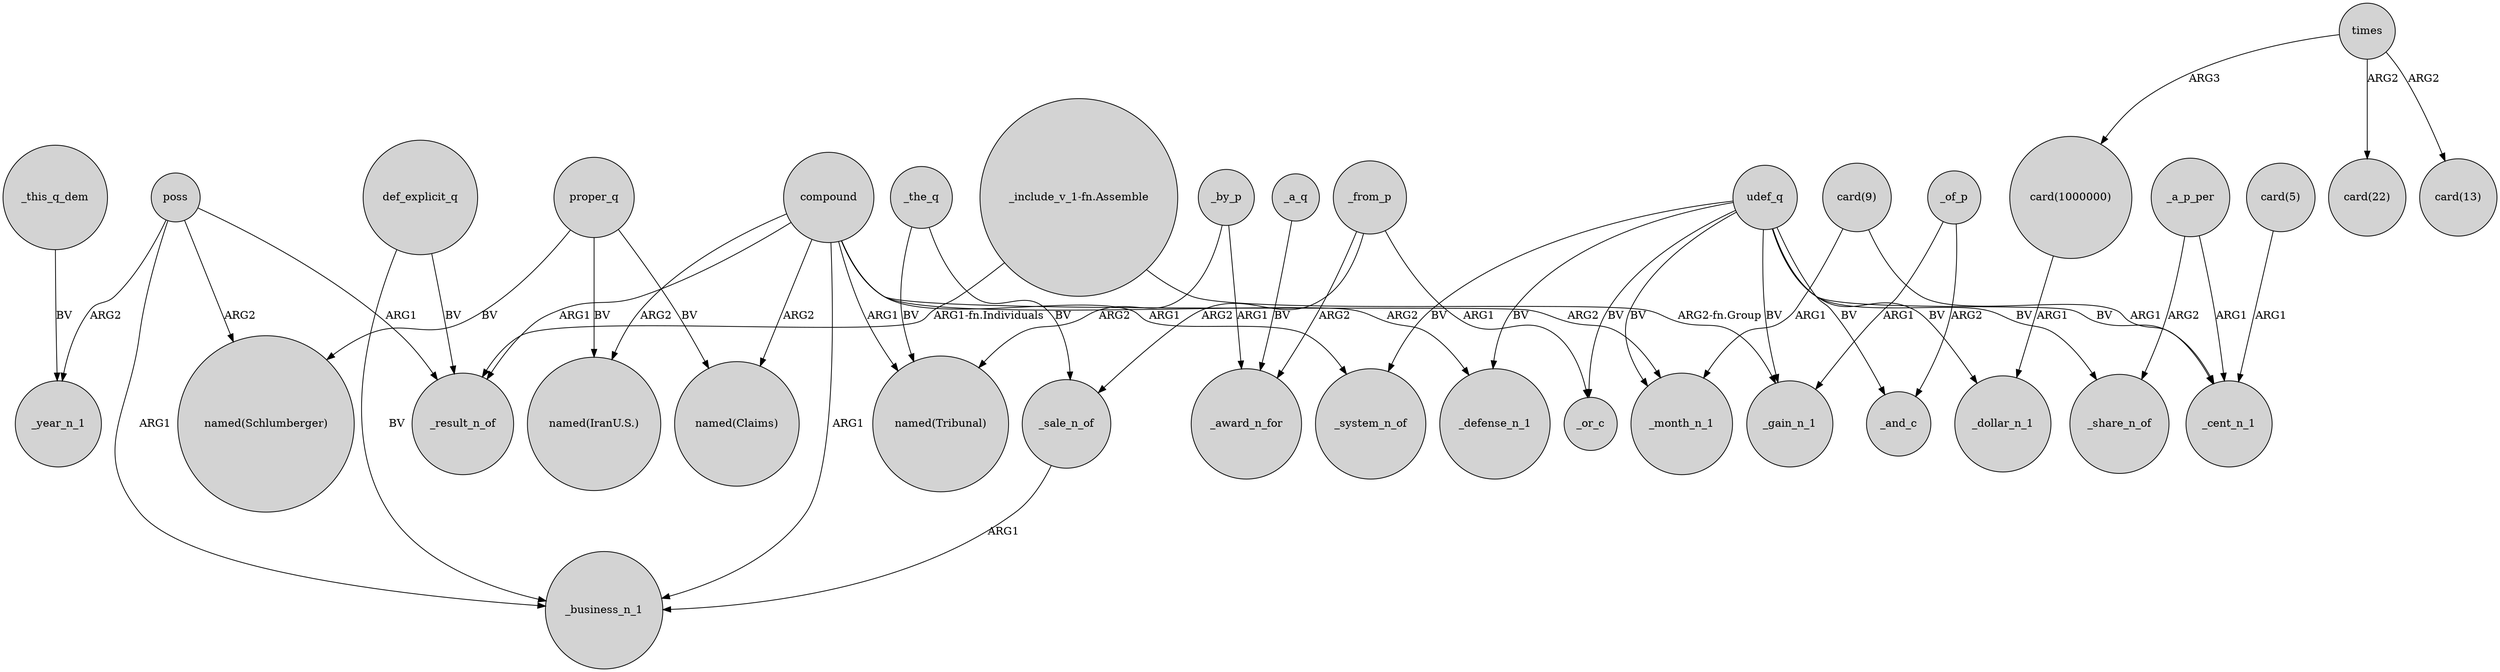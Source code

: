 digraph {
	node [shape=circle style=filled]
	udef_q -> _month_n_1 [label=BV]
	def_explicit_q -> _business_n_1 [label=BV]
	compound -> _system_n_of [label=ARG1]
	_of_p -> _and_c [label=ARG2]
	poss -> _business_n_1 [label=ARG1]
	_a_p_per -> _cent_n_1 [label=ARG1]
	"card(5)" -> _cent_n_1 [label=ARG1]
	times -> "card(1000000)" [label=ARG3]
	poss -> "named(Schlumberger)" [label=ARG2]
	poss -> _year_n_1 [label=ARG2]
	udef_q -> _defense_n_1 [label=BV]
	udef_q -> _and_c [label=BV]
	"_include_v_1-fn.Assemble" -> _gain_n_1 [label="ARG2-fn.Group"]
	_of_p -> _gain_n_1 [label=ARG1]
	"card(9)" -> _cent_n_1 [label=ARG1]
	udef_q -> _cent_n_1 [label=BV]
	compound -> "named(Claims)" [label=ARG2]
	_a_q -> _award_n_for [label=BV]
	_by_p -> _award_n_for [label=ARG1]
	"_include_v_1-fn.Assemble" -> _result_n_of [label="ARG1-fn.Individuals"]
	udef_q -> _or_c [label=BV]
	_from_p -> _sale_n_of [label=ARG2]
	proper_q -> "named(Schlumberger)" [label=BV]
	compound -> "named(IranU.S.)" [label=ARG2]
	_a_p_per -> _share_n_of [label=ARG2]
	times -> "card(22)" [label=ARG2]
	udef_q -> _share_n_of [label=BV]
	proper_q -> "named(Claims)" [label=BV]
	_the_q -> "named(Tribunal)" [label=BV]
	udef_q -> _dollar_n_1 [label=BV]
	_from_p -> _award_n_for [label=ARG2]
	"card(1000000)" -> _dollar_n_1 [label=ARG1]
	_this_q_dem -> _year_n_1 [label=BV]
	udef_q -> _system_n_of [label=BV]
	def_explicit_q -> _result_n_of [label=BV]
	compound -> _defense_n_1 [label=ARG2]
	_sale_n_of -> _business_n_1 [label=ARG1]
	"card(9)" -> _month_n_1 [label=ARG1]
	compound -> _business_n_1 [label=ARG1]
	compound -> _result_n_of [label=ARG1]
	times -> "card(13)" [label=ARG2]
	poss -> _result_n_of [label=ARG1]
	_the_q -> _sale_n_of [label=BV]
	_from_p -> _or_c [label=ARG1]
	compound -> _month_n_1 [label=ARG2]
	_by_p -> "named(Tribunal)" [label=ARG2]
	compound -> "named(Tribunal)" [label=ARG1]
	udef_q -> _gain_n_1 [label=BV]
	proper_q -> "named(IranU.S.)" [label=BV]
}
